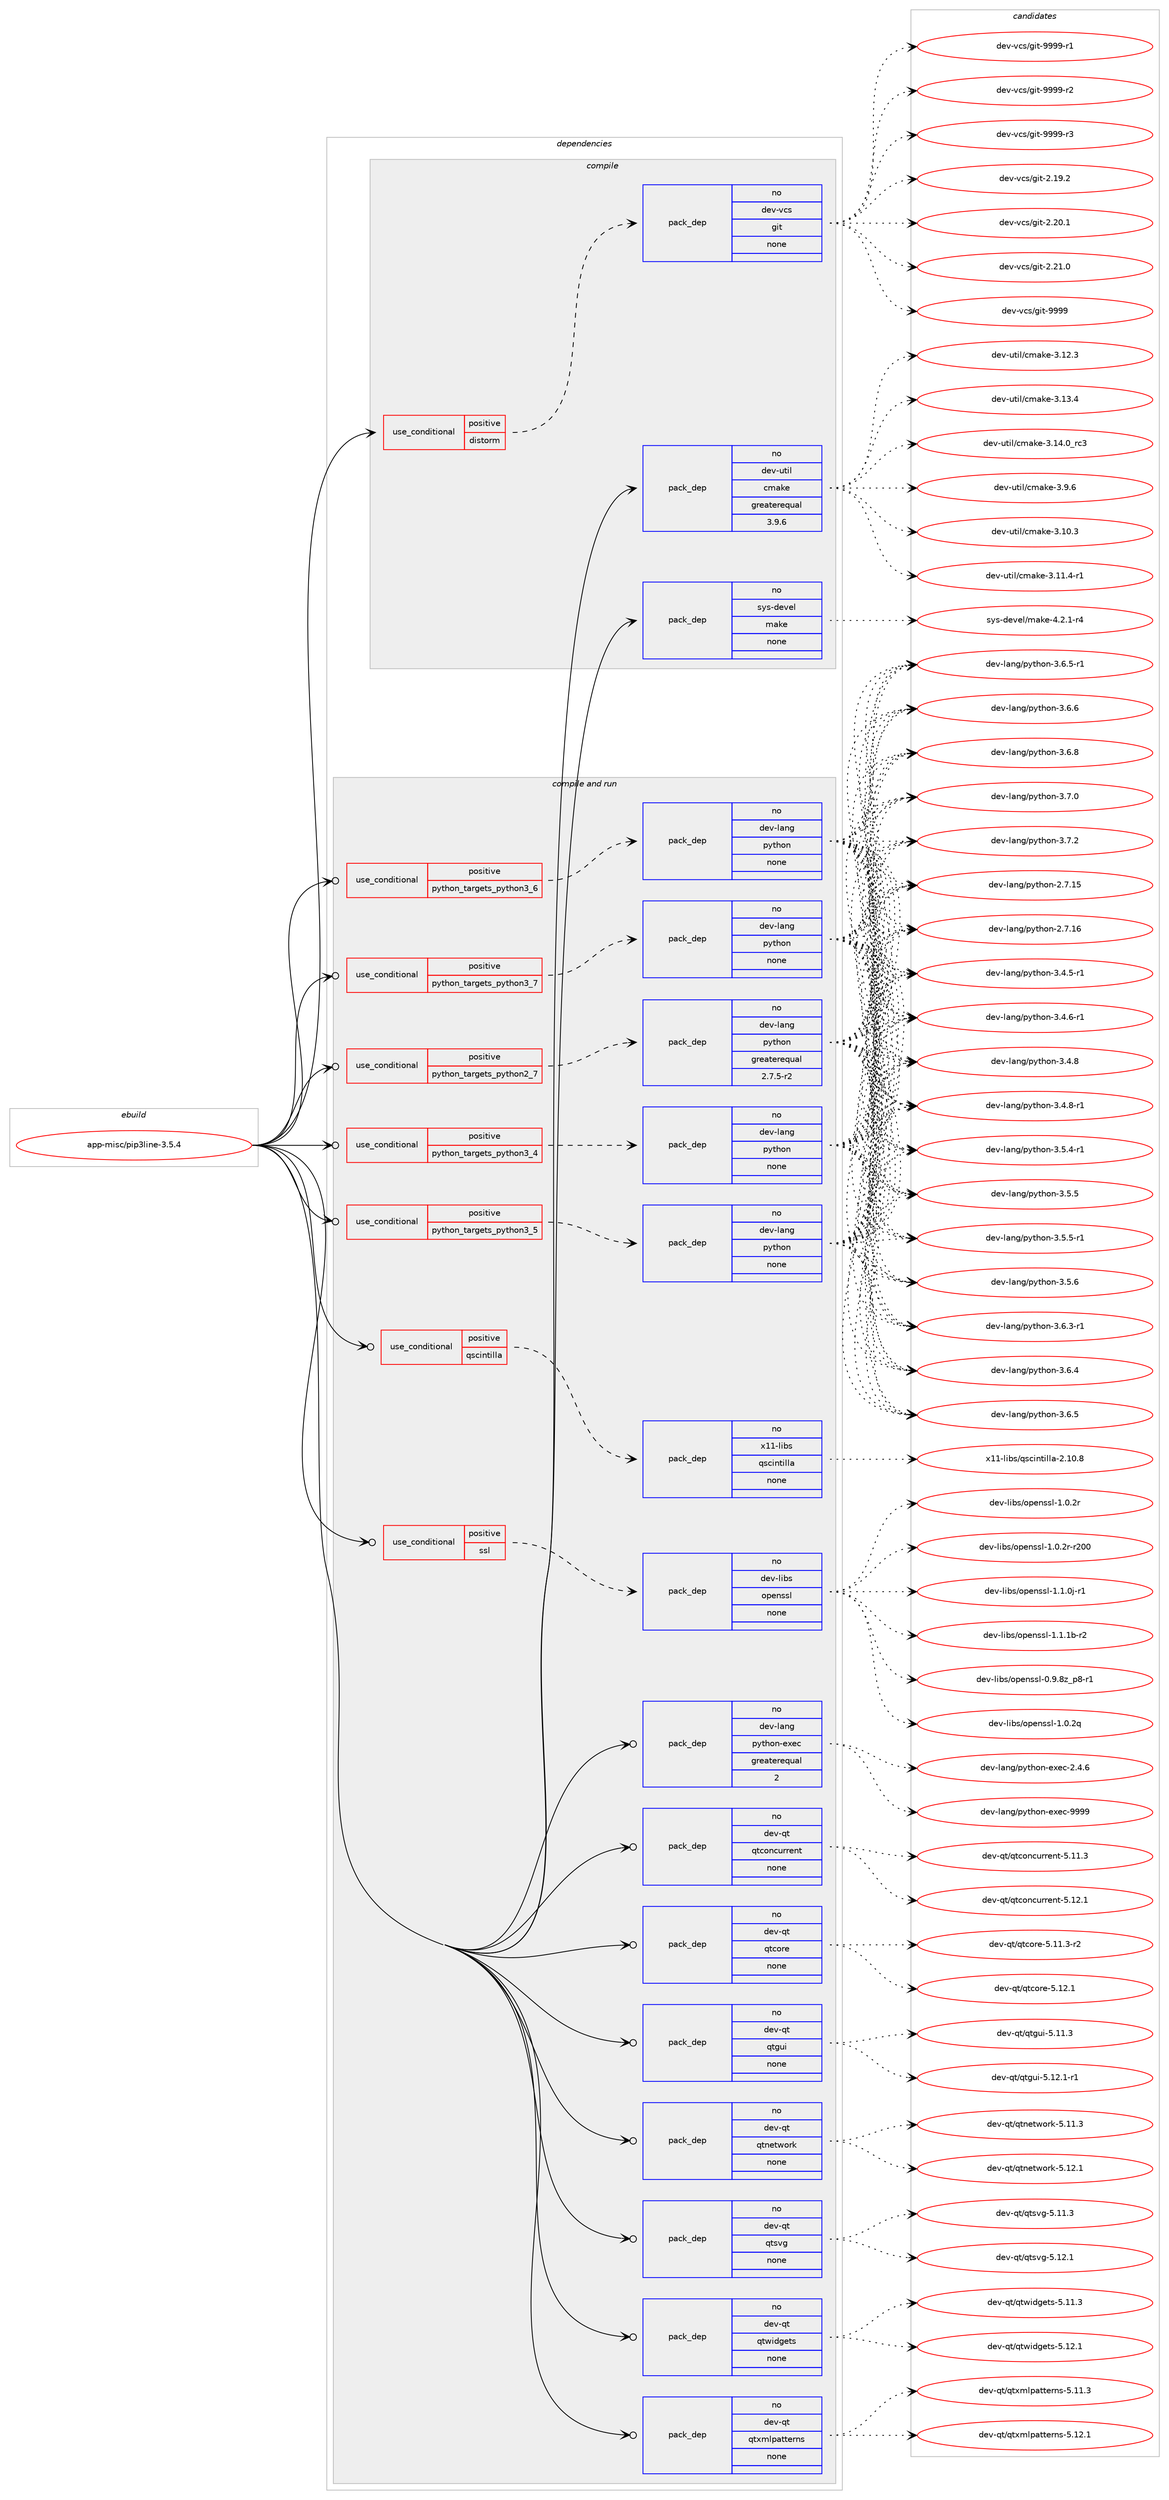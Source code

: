 digraph prolog {

# *************
# Graph options
# *************

newrank=true;
concentrate=true;
compound=true;
graph [rankdir=LR,fontname=Helvetica,fontsize=10,ranksep=1.5];#, ranksep=2.5, nodesep=0.2];
edge  [arrowhead=vee];
node  [fontname=Helvetica,fontsize=10];

# **********
# The ebuild
# **********

subgraph cluster_leftcol {
color=gray;
rank=same;
label=<<i>ebuild</i>>;
id [label="app-misc/pip3line-3.5.4", color=red, width=4, href="../app-misc/pip3line-3.5.4.svg"];
}

# ****************
# The dependencies
# ****************

subgraph cluster_midcol {
color=gray;
label=<<i>dependencies</i>>;
subgraph cluster_compile {
fillcolor="#eeeeee";
style=filled;
label=<<i>compile</i>>;
subgraph cond353728 {
dependency1300488 [label=<<TABLE BORDER="0" CELLBORDER="1" CELLSPACING="0" CELLPADDING="4"><TR><TD ROWSPAN="3" CELLPADDING="10">use_conditional</TD></TR><TR><TD>positive</TD></TR><TR><TD>distorm</TD></TR></TABLE>>, shape=none, color=red];
subgraph pack926521 {
dependency1300489 [label=<<TABLE BORDER="0" CELLBORDER="1" CELLSPACING="0" CELLPADDING="4" WIDTH="220"><TR><TD ROWSPAN="6" CELLPADDING="30">pack_dep</TD></TR><TR><TD WIDTH="110">no</TD></TR><TR><TD>dev-vcs</TD></TR><TR><TD>git</TD></TR><TR><TD>none</TD></TR><TR><TD></TD></TR></TABLE>>, shape=none, color=blue];
}
dependency1300488:e -> dependency1300489:w [weight=20,style="dashed",arrowhead="vee"];
}
id:e -> dependency1300488:w [weight=20,style="solid",arrowhead="vee"];
subgraph pack926522 {
dependency1300490 [label=<<TABLE BORDER="0" CELLBORDER="1" CELLSPACING="0" CELLPADDING="4" WIDTH="220"><TR><TD ROWSPAN="6" CELLPADDING="30">pack_dep</TD></TR><TR><TD WIDTH="110">no</TD></TR><TR><TD>dev-util</TD></TR><TR><TD>cmake</TD></TR><TR><TD>greaterequal</TD></TR><TR><TD>3.9.6</TD></TR></TABLE>>, shape=none, color=blue];
}
id:e -> dependency1300490:w [weight=20,style="solid",arrowhead="vee"];
subgraph pack926523 {
dependency1300491 [label=<<TABLE BORDER="0" CELLBORDER="1" CELLSPACING="0" CELLPADDING="4" WIDTH="220"><TR><TD ROWSPAN="6" CELLPADDING="30">pack_dep</TD></TR><TR><TD WIDTH="110">no</TD></TR><TR><TD>sys-devel</TD></TR><TR><TD>make</TD></TR><TR><TD>none</TD></TR><TR><TD></TD></TR></TABLE>>, shape=none, color=blue];
}
id:e -> dependency1300491:w [weight=20,style="solid",arrowhead="vee"];
}
subgraph cluster_compileandrun {
fillcolor="#eeeeee";
style=filled;
label=<<i>compile and run</i>>;
subgraph cond353729 {
dependency1300492 [label=<<TABLE BORDER="0" CELLBORDER="1" CELLSPACING="0" CELLPADDING="4"><TR><TD ROWSPAN="3" CELLPADDING="10">use_conditional</TD></TR><TR><TD>positive</TD></TR><TR><TD>python_targets_python2_7</TD></TR></TABLE>>, shape=none, color=red];
subgraph pack926524 {
dependency1300493 [label=<<TABLE BORDER="0" CELLBORDER="1" CELLSPACING="0" CELLPADDING="4" WIDTH="220"><TR><TD ROWSPAN="6" CELLPADDING="30">pack_dep</TD></TR><TR><TD WIDTH="110">no</TD></TR><TR><TD>dev-lang</TD></TR><TR><TD>python</TD></TR><TR><TD>greaterequal</TD></TR><TR><TD>2.7.5-r2</TD></TR></TABLE>>, shape=none, color=blue];
}
dependency1300492:e -> dependency1300493:w [weight=20,style="dashed",arrowhead="vee"];
}
id:e -> dependency1300492:w [weight=20,style="solid",arrowhead="odotvee"];
subgraph cond353730 {
dependency1300494 [label=<<TABLE BORDER="0" CELLBORDER="1" CELLSPACING="0" CELLPADDING="4"><TR><TD ROWSPAN="3" CELLPADDING="10">use_conditional</TD></TR><TR><TD>positive</TD></TR><TR><TD>python_targets_python3_4</TD></TR></TABLE>>, shape=none, color=red];
subgraph pack926525 {
dependency1300495 [label=<<TABLE BORDER="0" CELLBORDER="1" CELLSPACING="0" CELLPADDING="4" WIDTH="220"><TR><TD ROWSPAN="6" CELLPADDING="30">pack_dep</TD></TR><TR><TD WIDTH="110">no</TD></TR><TR><TD>dev-lang</TD></TR><TR><TD>python</TD></TR><TR><TD>none</TD></TR><TR><TD></TD></TR></TABLE>>, shape=none, color=blue];
}
dependency1300494:e -> dependency1300495:w [weight=20,style="dashed",arrowhead="vee"];
}
id:e -> dependency1300494:w [weight=20,style="solid",arrowhead="odotvee"];
subgraph cond353731 {
dependency1300496 [label=<<TABLE BORDER="0" CELLBORDER="1" CELLSPACING="0" CELLPADDING="4"><TR><TD ROWSPAN="3" CELLPADDING="10">use_conditional</TD></TR><TR><TD>positive</TD></TR><TR><TD>python_targets_python3_5</TD></TR></TABLE>>, shape=none, color=red];
subgraph pack926526 {
dependency1300497 [label=<<TABLE BORDER="0" CELLBORDER="1" CELLSPACING="0" CELLPADDING="4" WIDTH="220"><TR><TD ROWSPAN="6" CELLPADDING="30">pack_dep</TD></TR><TR><TD WIDTH="110">no</TD></TR><TR><TD>dev-lang</TD></TR><TR><TD>python</TD></TR><TR><TD>none</TD></TR><TR><TD></TD></TR></TABLE>>, shape=none, color=blue];
}
dependency1300496:e -> dependency1300497:w [weight=20,style="dashed",arrowhead="vee"];
}
id:e -> dependency1300496:w [weight=20,style="solid",arrowhead="odotvee"];
subgraph cond353732 {
dependency1300498 [label=<<TABLE BORDER="0" CELLBORDER="1" CELLSPACING="0" CELLPADDING="4"><TR><TD ROWSPAN="3" CELLPADDING="10">use_conditional</TD></TR><TR><TD>positive</TD></TR><TR><TD>python_targets_python3_6</TD></TR></TABLE>>, shape=none, color=red];
subgraph pack926527 {
dependency1300499 [label=<<TABLE BORDER="0" CELLBORDER="1" CELLSPACING="0" CELLPADDING="4" WIDTH="220"><TR><TD ROWSPAN="6" CELLPADDING="30">pack_dep</TD></TR><TR><TD WIDTH="110">no</TD></TR><TR><TD>dev-lang</TD></TR><TR><TD>python</TD></TR><TR><TD>none</TD></TR><TR><TD></TD></TR></TABLE>>, shape=none, color=blue];
}
dependency1300498:e -> dependency1300499:w [weight=20,style="dashed",arrowhead="vee"];
}
id:e -> dependency1300498:w [weight=20,style="solid",arrowhead="odotvee"];
subgraph cond353733 {
dependency1300500 [label=<<TABLE BORDER="0" CELLBORDER="1" CELLSPACING="0" CELLPADDING="4"><TR><TD ROWSPAN="3" CELLPADDING="10">use_conditional</TD></TR><TR><TD>positive</TD></TR><TR><TD>python_targets_python3_7</TD></TR></TABLE>>, shape=none, color=red];
subgraph pack926528 {
dependency1300501 [label=<<TABLE BORDER="0" CELLBORDER="1" CELLSPACING="0" CELLPADDING="4" WIDTH="220"><TR><TD ROWSPAN="6" CELLPADDING="30">pack_dep</TD></TR><TR><TD WIDTH="110">no</TD></TR><TR><TD>dev-lang</TD></TR><TR><TD>python</TD></TR><TR><TD>none</TD></TR><TR><TD></TD></TR></TABLE>>, shape=none, color=blue];
}
dependency1300500:e -> dependency1300501:w [weight=20,style="dashed",arrowhead="vee"];
}
id:e -> dependency1300500:w [weight=20,style="solid",arrowhead="odotvee"];
subgraph cond353734 {
dependency1300502 [label=<<TABLE BORDER="0" CELLBORDER="1" CELLSPACING="0" CELLPADDING="4"><TR><TD ROWSPAN="3" CELLPADDING="10">use_conditional</TD></TR><TR><TD>positive</TD></TR><TR><TD>qscintilla</TD></TR></TABLE>>, shape=none, color=red];
subgraph pack926529 {
dependency1300503 [label=<<TABLE BORDER="0" CELLBORDER="1" CELLSPACING="0" CELLPADDING="4" WIDTH="220"><TR><TD ROWSPAN="6" CELLPADDING="30">pack_dep</TD></TR><TR><TD WIDTH="110">no</TD></TR><TR><TD>x11-libs</TD></TR><TR><TD>qscintilla</TD></TR><TR><TD>none</TD></TR><TR><TD></TD></TR></TABLE>>, shape=none, color=blue];
}
dependency1300502:e -> dependency1300503:w [weight=20,style="dashed",arrowhead="vee"];
}
id:e -> dependency1300502:w [weight=20,style="solid",arrowhead="odotvee"];
subgraph cond353735 {
dependency1300504 [label=<<TABLE BORDER="0" CELLBORDER="1" CELLSPACING="0" CELLPADDING="4"><TR><TD ROWSPAN="3" CELLPADDING="10">use_conditional</TD></TR><TR><TD>positive</TD></TR><TR><TD>ssl</TD></TR></TABLE>>, shape=none, color=red];
subgraph pack926530 {
dependency1300505 [label=<<TABLE BORDER="0" CELLBORDER="1" CELLSPACING="0" CELLPADDING="4" WIDTH="220"><TR><TD ROWSPAN="6" CELLPADDING="30">pack_dep</TD></TR><TR><TD WIDTH="110">no</TD></TR><TR><TD>dev-libs</TD></TR><TR><TD>openssl</TD></TR><TR><TD>none</TD></TR><TR><TD></TD></TR></TABLE>>, shape=none, color=blue];
}
dependency1300504:e -> dependency1300505:w [weight=20,style="dashed",arrowhead="vee"];
}
id:e -> dependency1300504:w [weight=20,style="solid",arrowhead="odotvee"];
subgraph pack926531 {
dependency1300506 [label=<<TABLE BORDER="0" CELLBORDER="1" CELLSPACING="0" CELLPADDING="4" WIDTH="220"><TR><TD ROWSPAN="6" CELLPADDING="30">pack_dep</TD></TR><TR><TD WIDTH="110">no</TD></TR><TR><TD>dev-lang</TD></TR><TR><TD>python-exec</TD></TR><TR><TD>greaterequal</TD></TR><TR><TD>2</TD></TR></TABLE>>, shape=none, color=blue];
}
id:e -> dependency1300506:w [weight=20,style="solid",arrowhead="odotvee"];
subgraph pack926532 {
dependency1300507 [label=<<TABLE BORDER="0" CELLBORDER="1" CELLSPACING="0" CELLPADDING="4" WIDTH="220"><TR><TD ROWSPAN="6" CELLPADDING="30">pack_dep</TD></TR><TR><TD WIDTH="110">no</TD></TR><TR><TD>dev-qt</TD></TR><TR><TD>qtconcurrent</TD></TR><TR><TD>none</TD></TR><TR><TD></TD></TR></TABLE>>, shape=none, color=blue];
}
id:e -> dependency1300507:w [weight=20,style="solid",arrowhead="odotvee"];
subgraph pack926533 {
dependency1300508 [label=<<TABLE BORDER="0" CELLBORDER="1" CELLSPACING="0" CELLPADDING="4" WIDTH="220"><TR><TD ROWSPAN="6" CELLPADDING="30">pack_dep</TD></TR><TR><TD WIDTH="110">no</TD></TR><TR><TD>dev-qt</TD></TR><TR><TD>qtcore</TD></TR><TR><TD>none</TD></TR><TR><TD></TD></TR></TABLE>>, shape=none, color=blue];
}
id:e -> dependency1300508:w [weight=20,style="solid",arrowhead="odotvee"];
subgraph pack926534 {
dependency1300509 [label=<<TABLE BORDER="0" CELLBORDER="1" CELLSPACING="0" CELLPADDING="4" WIDTH="220"><TR><TD ROWSPAN="6" CELLPADDING="30">pack_dep</TD></TR><TR><TD WIDTH="110">no</TD></TR><TR><TD>dev-qt</TD></TR><TR><TD>qtgui</TD></TR><TR><TD>none</TD></TR><TR><TD></TD></TR></TABLE>>, shape=none, color=blue];
}
id:e -> dependency1300509:w [weight=20,style="solid",arrowhead="odotvee"];
subgraph pack926535 {
dependency1300510 [label=<<TABLE BORDER="0" CELLBORDER="1" CELLSPACING="0" CELLPADDING="4" WIDTH="220"><TR><TD ROWSPAN="6" CELLPADDING="30">pack_dep</TD></TR><TR><TD WIDTH="110">no</TD></TR><TR><TD>dev-qt</TD></TR><TR><TD>qtnetwork</TD></TR><TR><TD>none</TD></TR><TR><TD></TD></TR></TABLE>>, shape=none, color=blue];
}
id:e -> dependency1300510:w [weight=20,style="solid",arrowhead="odotvee"];
subgraph pack926536 {
dependency1300511 [label=<<TABLE BORDER="0" CELLBORDER="1" CELLSPACING="0" CELLPADDING="4" WIDTH="220"><TR><TD ROWSPAN="6" CELLPADDING="30">pack_dep</TD></TR><TR><TD WIDTH="110">no</TD></TR><TR><TD>dev-qt</TD></TR><TR><TD>qtsvg</TD></TR><TR><TD>none</TD></TR><TR><TD></TD></TR></TABLE>>, shape=none, color=blue];
}
id:e -> dependency1300511:w [weight=20,style="solid",arrowhead="odotvee"];
subgraph pack926537 {
dependency1300512 [label=<<TABLE BORDER="0" CELLBORDER="1" CELLSPACING="0" CELLPADDING="4" WIDTH="220"><TR><TD ROWSPAN="6" CELLPADDING="30">pack_dep</TD></TR><TR><TD WIDTH="110">no</TD></TR><TR><TD>dev-qt</TD></TR><TR><TD>qtwidgets</TD></TR><TR><TD>none</TD></TR><TR><TD></TD></TR></TABLE>>, shape=none, color=blue];
}
id:e -> dependency1300512:w [weight=20,style="solid",arrowhead="odotvee"];
subgraph pack926538 {
dependency1300513 [label=<<TABLE BORDER="0" CELLBORDER="1" CELLSPACING="0" CELLPADDING="4" WIDTH="220"><TR><TD ROWSPAN="6" CELLPADDING="30">pack_dep</TD></TR><TR><TD WIDTH="110">no</TD></TR><TR><TD>dev-qt</TD></TR><TR><TD>qtxmlpatterns</TD></TR><TR><TD>none</TD></TR><TR><TD></TD></TR></TABLE>>, shape=none, color=blue];
}
id:e -> dependency1300513:w [weight=20,style="solid",arrowhead="odotvee"];
}
subgraph cluster_run {
fillcolor="#eeeeee";
style=filled;
label=<<i>run</i>>;
}
}

# **************
# The candidates
# **************

subgraph cluster_choices {
rank=same;
color=gray;
label=<<i>candidates</i>>;

subgraph choice926521 {
color=black;
nodesep=1;
choice10010111845118991154710310511645504649574650 [label="dev-vcs/git-2.19.2", color=red, width=4,href="../dev-vcs/git-2.19.2.svg"];
choice10010111845118991154710310511645504650484649 [label="dev-vcs/git-2.20.1", color=red, width=4,href="../dev-vcs/git-2.20.1.svg"];
choice10010111845118991154710310511645504650494648 [label="dev-vcs/git-2.21.0", color=red, width=4,href="../dev-vcs/git-2.21.0.svg"];
choice1001011184511899115471031051164557575757 [label="dev-vcs/git-9999", color=red, width=4,href="../dev-vcs/git-9999.svg"];
choice10010111845118991154710310511645575757574511449 [label="dev-vcs/git-9999-r1", color=red, width=4,href="../dev-vcs/git-9999-r1.svg"];
choice10010111845118991154710310511645575757574511450 [label="dev-vcs/git-9999-r2", color=red, width=4,href="../dev-vcs/git-9999-r2.svg"];
choice10010111845118991154710310511645575757574511451 [label="dev-vcs/git-9999-r3", color=red, width=4,href="../dev-vcs/git-9999-r3.svg"];
dependency1300489:e -> choice10010111845118991154710310511645504649574650:w [style=dotted,weight="100"];
dependency1300489:e -> choice10010111845118991154710310511645504650484649:w [style=dotted,weight="100"];
dependency1300489:e -> choice10010111845118991154710310511645504650494648:w [style=dotted,weight="100"];
dependency1300489:e -> choice1001011184511899115471031051164557575757:w [style=dotted,weight="100"];
dependency1300489:e -> choice10010111845118991154710310511645575757574511449:w [style=dotted,weight="100"];
dependency1300489:e -> choice10010111845118991154710310511645575757574511450:w [style=dotted,weight="100"];
dependency1300489:e -> choice10010111845118991154710310511645575757574511451:w [style=dotted,weight="100"];
}
subgraph choice926522 {
color=black;
nodesep=1;
choice1001011184511711610510847991099710710145514649484651 [label="dev-util/cmake-3.10.3", color=red, width=4,href="../dev-util/cmake-3.10.3.svg"];
choice10010111845117116105108479910997107101455146494946524511449 [label="dev-util/cmake-3.11.4-r1", color=red, width=4,href="../dev-util/cmake-3.11.4-r1.svg"];
choice1001011184511711610510847991099710710145514649504651 [label="dev-util/cmake-3.12.3", color=red, width=4,href="../dev-util/cmake-3.12.3.svg"];
choice1001011184511711610510847991099710710145514649514652 [label="dev-util/cmake-3.13.4", color=red, width=4,href="../dev-util/cmake-3.13.4.svg"];
choice1001011184511711610510847991099710710145514649524648951149951 [label="dev-util/cmake-3.14.0_rc3", color=red, width=4,href="../dev-util/cmake-3.14.0_rc3.svg"];
choice10010111845117116105108479910997107101455146574654 [label="dev-util/cmake-3.9.6", color=red, width=4,href="../dev-util/cmake-3.9.6.svg"];
dependency1300490:e -> choice1001011184511711610510847991099710710145514649484651:w [style=dotted,weight="100"];
dependency1300490:e -> choice10010111845117116105108479910997107101455146494946524511449:w [style=dotted,weight="100"];
dependency1300490:e -> choice1001011184511711610510847991099710710145514649504651:w [style=dotted,weight="100"];
dependency1300490:e -> choice1001011184511711610510847991099710710145514649514652:w [style=dotted,weight="100"];
dependency1300490:e -> choice1001011184511711610510847991099710710145514649524648951149951:w [style=dotted,weight="100"];
dependency1300490:e -> choice10010111845117116105108479910997107101455146574654:w [style=dotted,weight="100"];
}
subgraph choice926523 {
color=black;
nodesep=1;
choice1151211154510010111810110847109971071014552465046494511452 [label="sys-devel/make-4.2.1-r4", color=red, width=4,href="../sys-devel/make-4.2.1-r4.svg"];
dependency1300491:e -> choice1151211154510010111810110847109971071014552465046494511452:w [style=dotted,weight="100"];
}
subgraph choice926524 {
color=black;
nodesep=1;
choice10010111845108971101034711212111610411111045504655464953 [label="dev-lang/python-2.7.15", color=red, width=4,href="../dev-lang/python-2.7.15.svg"];
choice10010111845108971101034711212111610411111045504655464954 [label="dev-lang/python-2.7.16", color=red, width=4,href="../dev-lang/python-2.7.16.svg"];
choice1001011184510897110103471121211161041111104551465246534511449 [label="dev-lang/python-3.4.5-r1", color=red, width=4,href="../dev-lang/python-3.4.5-r1.svg"];
choice1001011184510897110103471121211161041111104551465246544511449 [label="dev-lang/python-3.4.6-r1", color=red, width=4,href="../dev-lang/python-3.4.6-r1.svg"];
choice100101118451089711010347112121116104111110455146524656 [label="dev-lang/python-3.4.8", color=red, width=4,href="../dev-lang/python-3.4.8.svg"];
choice1001011184510897110103471121211161041111104551465246564511449 [label="dev-lang/python-3.4.8-r1", color=red, width=4,href="../dev-lang/python-3.4.8-r1.svg"];
choice1001011184510897110103471121211161041111104551465346524511449 [label="dev-lang/python-3.5.4-r1", color=red, width=4,href="../dev-lang/python-3.5.4-r1.svg"];
choice100101118451089711010347112121116104111110455146534653 [label="dev-lang/python-3.5.5", color=red, width=4,href="../dev-lang/python-3.5.5.svg"];
choice1001011184510897110103471121211161041111104551465346534511449 [label="dev-lang/python-3.5.5-r1", color=red, width=4,href="../dev-lang/python-3.5.5-r1.svg"];
choice100101118451089711010347112121116104111110455146534654 [label="dev-lang/python-3.5.6", color=red, width=4,href="../dev-lang/python-3.5.6.svg"];
choice1001011184510897110103471121211161041111104551465446514511449 [label="dev-lang/python-3.6.3-r1", color=red, width=4,href="../dev-lang/python-3.6.3-r1.svg"];
choice100101118451089711010347112121116104111110455146544652 [label="dev-lang/python-3.6.4", color=red, width=4,href="../dev-lang/python-3.6.4.svg"];
choice100101118451089711010347112121116104111110455146544653 [label="dev-lang/python-3.6.5", color=red, width=4,href="../dev-lang/python-3.6.5.svg"];
choice1001011184510897110103471121211161041111104551465446534511449 [label="dev-lang/python-3.6.5-r1", color=red, width=4,href="../dev-lang/python-3.6.5-r1.svg"];
choice100101118451089711010347112121116104111110455146544654 [label="dev-lang/python-3.6.6", color=red, width=4,href="../dev-lang/python-3.6.6.svg"];
choice100101118451089711010347112121116104111110455146544656 [label="dev-lang/python-3.6.8", color=red, width=4,href="../dev-lang/python-3.6.8.svg"];
choice100101118451089711010347112121116104111110455146554648 [label="dev-lang/python-3.7.0", color=red, width=4,href="../dev-lang/python-3.7.0.svg"];
choice100101118451089711010347112121116104111110455146554650 [label="dev-lang/python-3.7.2", color=red, width=4,href="../dev-lang/python-3.7.2.svg"];
dependency1300493:e -> choice10010111845108971101034711212111610411111045504655464953:w [style=dotted,weight="100"];
dependency1300493:e -> choice10010111845108971101034711212111610411111045504655464954:w [style=dotted,weight="100"];
dependency1300493:e -> choice1001011184510897110103471121211161041111104551465246534511449:w [style=dotted,weight="100"];
dependency1300493:e -> choice1001011184510897110103471121211161041111104551465246544511449:w [style=dotted,weight="100"];
dependency1300493:e -> choice100101118451089711010347112121116104111110455146524656:w [style=dotted,weight="100"];
dependency1300493:e -> choice1001011184510897110103471121211161041111104551465246564511449:w [style=dotted,weight="100"];
dependency1300493:e -> choice1001011184510897110103471121211161041111104551465346524511449:w [style=dotted,weight="100"];
dependency1300493:e -> choice100101118451089711010347112121116104111110455146534653:w [style=dotted,weight="100"];
dependency1300493:e -> choice1001011184510897110103471121211161041111104551465346534511449:w [style=dotted,weight="100"];
dependency1300493:e -> choice100101118451089711010347112121116104111110455146534654:w [style=dotted,weight="100"];
dependency1300493:e -> choice1001011184510897110103471121211161041111104551465446514511449:w [style=dotted,weight="100"];
dependency1300493:e -> choice100101118451089711010347112121116104111110455146544652:w [style=dotted,weight="100"];
dependency1300493:e -> choice100101118451089711010347112121116104111110455146544653:w [style=dotted,weight="100"];
dependency1300493:e -> choice1001011184510897110103471121211161041111104551465446534511449:w [style=dotted,weight="100"];
dependency1300493:e -> choice100101118451089711010347112121116104111110455146544654:w [style=dotted,weight="100"];
dependency1300493:e -> choice100101118451089711010347112121116104111110455146544656:w [style=dotted,weight="100"];
dependency1300493:e -> choice100101118451089711010347112121116104111110455146554648:w [style=dotted,weight="100"];
dependency1300493:e -> choice100101118451089711010347112121116104111110455146554650:w [style=dotted,weight="100"];
}
subgraph choice926525 {
color=black;
nodesep=1;
choice10010111845108971101034711212111610411111045504655464953 [label="dev-lang/python-2.7.15", color=red, width=4,href="../dev-lang/python-2.7.15.svg"];
choice10010111845108971101034711212111610411111045504655464954 [label="dev-lang/python-2.7.16", color=red, width=4,href="../dev-lang/python-2.7.16.svg"];
choice1001011184510897110103471121211161041111104551465246534511449 [label="dev-lang/python-3.4.5-r1", color=red, width=4,href="../dev-lang/python-3.4.5-r1.svg"];
choice1001011184510897110103471121211161041111104551465246544511449 [label="dev-lang/python-3.4.6-r1", color=red, width=4,href="../dev-lang/python-3.4.6-r1.svg"];
choice100101118451089711010347112121116104111110455146524656 [label="dev-lang/python-3.4.8", color=red, width=4,href="../dev-lang/python-3.4.8.svg"];
choice1001011184510897110103471121211161041111104551465246564511449 [label="dev-lang/python-3.4.8-r1", color=red, width=4,href="../dev-lang/python-3.4.8-r1.svg"];
choice1001011184510897110103471121211161041111104551465346524511449 [label="dev-lang/python-3.5.4-r1", color=red, width=4,href="../dev-lang/python-3.5.4-r1.svg"];
choice100101118451089711010347112121116104111110455146534653 [label="dev-lang/python-3.5.5", color=red, width=4,href="../dev-lang/python-3.5.5.svg"];
choice1001011184510897110103471121211161041111104551465346534511449 [label="dev-lang/python-3.5.5-r1", color=red, width=4,href="../dev-lang/python-3.5.5-r1.svg"];
choice100101118451089711010347112121116104111110455146534654 [label="dev-lang/python-3.5.6", color=red, width=4,href="../dev-lang/python-3.5.6.svg"];
choice1001011184510897110103471121211161041111104551465446514511449 [label="dev-lang/python-3.6.3-r1", color=red, width=4,href="../dev-lang/python-3.6.3-r1.svg"];
choice100101118451089711010347112121116104111110455146544652 [label="dev-lang/python-3.6.4", color=red, width=4,href="../dev-lang/python-3.6.4.svg"];
choice100101118451089711010347112121116104111110455146544653 [label="dev-lang/python-3.6.5", color=red, width=4,href="../dev-lang/python-3.6.5.svg"];
choice1001011184510897110103471121211161041111104551465446534511449 [label="dev-lang/python-3.6.5-r1", color=red, width=4,href="../dev-lang/python-3.6.5-r1.svg"];
choice100101118451089711010347112121116104111110455146544654 [label="dev-lang/python-3.6.6", color=red, width=4,href="../dev-lang/python-3.6.6.svg"];
choice100101118451089711010347112121116104111110455146544656 [label="dev-lang/python-3.6.8", color=red, width=4,href="../dev-lang/python-3.6.8.svg"];
choice100101118451089711010347112121116104111110455146554648 [label="dev-lang/python-3.7.0", color=red, width=4,href="../dev-lang/python-3.7.0.svg"];
choice100101118451089711010347112121116104111110455146554650 [label="dev-lang/python-3.7.2", color=red, width=4,href="../dev-lang/python-3.7.2.svg"];
dependency1300495:e -> choice10010111845108971101034711212111610411111045504655464953:w [style=dotted,weight="100"];
dependency1300495:e -> choice10010111845108971101034711212111610411111045504655464954:w [style=dotted,weight="100"];
dependency1300495:e -> choice1001011184510897110103471121211161041111104551465246534511449:w [style=dotted,weight="100"];
dependency1300495:e -> choice1001011184510897110103471121211161041111104551465246544511449:w [style=dotted,weight="100"];
dependency1300495:e -> choice100101118451089711010347112121116104111110455146524656:w [style=dotted,weight="100"];
dependency1300495:e -> choice1001011184510897110103471121211161041111104551465246564511449:w [style=dotted,weight="100"];
dependency1300495:e -> choice1001011184510897110103471121211161041111104551465346524511449:w [style=dotted,weight="100"];
dependency1300495:e -> choice100101118451089711010347112121116104111110455146534653:w [style=dotted,weight="100"];
dependency1300495:e -> choice1001011184510897110103471121211161041111104551465346534511449:w [style=dotted,weight="100"];
dependency1300495:e -> choice100101118451089711010347112121116104111110455146534654:w [style=dotted,weight="100"];
dependency1300495:e -> choice1001011184510897110103471121211161041111104551465446514511449:w [style=dotted,weight="100"];
dependency1300495:e -> choice100101118451089711010347112121116104111110455146544652:w [style=dotted,weight="100"];
dependency1300495:e -> choice100101118451089711010347112121116104111110455146544653:w [style=dotted,weight="100"];
dependency1300495:e -> choice1001011184510897110103471121211161041111104551465446534511449:w [style=dotted,weight="100"];
dependency1300495:e -> choice100101118451089711010347112121116104111110455146544654:w [style=dotted,weight="100"];
dependency1300495:e -> choice100101118451089711010347112121116104111110455146544656:w [style=dotted,weight="100"];
dependency1300495:e -> choice100101118451089711010347112121116104111110455146554648:w [style=dotted,weight="100"];
dependency1300495:e -> choice100101118451089711010347112121116104111110455146554650:w [style=dotted,weight="100"];
}
subgraph choice926526 {
color=black;
nodesep=1;
choice10010111845108971101034711212111610411111045504655464953 [label="dev-lang/python-2.7.15", color=red, width=4,href="../dev-lang/python-2.7.15.svg"];
choice10010111845108971101034711212111610411111045504655464954 [label="dev-lang/python-2.7.16", color=red, width=4,href="../dev-lang/python-2.7.16.svg"];
choice1001011184510897110103471121211161041111104551465246534511449 [label="dev-lang/python-3.4.5-r1", color=red, width=4,href="../dev-lang/python-3.4.5-r1.svg"];
choice1001011184510897110103471121211161041111104551465246544511449 [label="dev-lang/python-3.4.6-r1", color=red, width=4,href="../dev-lang/python-3.4.6-r1.svg"];
choice100101118451089711010347112121116104111110455146524656 [label="dev-lang/python-3.4.8", color=red, width=4,href="../dev-lang/python-3.4.8.svg"];
choice1001011184510897110103471121211161041111104551465246564511449 [label="dev-lang/python-3.4.8-r1", color=red, width=4,href="../dev-lang/python-3.4.8-r1.svg"];
choice1001011184510897110103471121211161041111104551465346524511449 [label="dev-lang/python-3.5.4-r1", color=red, width=4,href="../dev-lang/python-3.5.4-r1.svg"];
choice100101118451089711010347112121116104111110455146534653 [label="dev-lang/python-3.5.5", color=red, width=4,href="../dev-lang/python-3.5.5.svg"];
choice1001011184510897110103471121211161041111104551465346534511449 [label="dev-lang/python-3.5.5-r1", color=red, width=4,href="../dev-lang/python-3.5.5-r1.svg"];
choice100101118451089711010347112121116104111110455146534654 [label="dev-lang/python-3.5.6", color=red, width=4,href="../dev-lang/python-3.5.6.svg"];
choice1001011184510897110103471121211161041111104551465446514511449 [label="dev-lang/python-3.6.3-r1", color=red, width=4,href="../dev-lang/python-3.6.3-r1.svg"];
choice100101118451089711010347112121116104111110455146544652 [label="dev-lang/python-3.6.4", color=red, width=4,href="../dev-lang/python-3.6.4.svg"];
choice100101118451089711010347112121116104111110455146544653 [label="dev-lang/python-3.6.5", color=red, width=4,href="../dev-lang/python-3.6.5.svg"];
choice1001011184510897110103471121211161041111104551465446534511449 [label="dev-lang/python-3.6.5-r1", color=red, width=4,href="../dev-lang/python-3.6.5-r1.svg"];
choice100101118451089711010347112121116104111110455146544654 [label="dev-lang/python-3.6.6", color=red, width=4,href="../dev-lang/python-3.6.6.svg"];
choice100101118451089711010347112121116104111110455146544656 [label="dev-lang/python-3.6.8", color=red, width=4,href="../dev-lang/python-3.6.8.svg"];
choice100101118451089711010347112121116104111110455146554648 [label="dev-lang/python-3.7.0", color=red, width=4,href="../dev-lang/python-3.7.0.svg"];
choice100101118451089711010347112121116104111110455146554650 [label="dev-lang/python-3.7.2", color=red, width=4,href="../dev-lang/python-3.7.2.svg"];
dependency1300497:e -> choice10010111845108971101034711212111610411111045504655464953:w [style=dotted,weight="100"];
dependency1300497:e -> choice10010111845108971101034711212111610411111045504655464954:w [style=dotted,weight="100"];
dependency1300497:e -> choice1001011184510897110103471121211161041111104551465246534511449:w [style=dotted,weight="100"];
dependency1300497:e -> choice1001011184510897110103471121211161041111104551465246544511449:w [style=dotted,weight="100"];
dependency1300497:e -> choice100101118451089711010347112121116104111110455146524656:w [style=dotted,weight="100"];
dependency1300497:e -> choice1001011184510897110103471121211161041111104551465246564511449:w [style=dotted,weight="100"];
dependency1300497:e -> choice1001011184510897110103471121211161041111104551465346524511449:w [style=dotted,weight="100"];
dependency1300497:e -> choice100101118451089711010347112121116104111110455146534653:w [style=dotted,weight="100"];
dependency1300497:e -> choice1001011184510897110103471121211161041111104551465346534511449:w [style=dotted,weight="100"];
dependency1300497:e -> choice100101118451089711010347112121116104111110455146534654:w [style=dotted,weight="100"];
dependency1300497:e -> choice1001011184510897110103471121211161041111104551465446514511449:w [style=dotted,weight="100"];
dependency1300497:e -> choice100101118451089711010347112121116104111110455146544652:w [style=dotted,weight="100"];
dependency1300497:e -> choice100101118451089711010347112121116104111110455146544653:w [style=dotted,weight="100"];
dependency1300497:e -> choice1001011184510897110103471121211161041111104551465446534511449:w [style=dotted,weight="100"];
dependency1300497:e -> choice100101118451089711010347112121116104111110455146544654:w [style=dotted,weight="100"];
dependency1300497:e -> choice100101118451089711010347112121116104111110455146544656:w [style=dotted,weight="100"];
dependency1300497:e -> choice100101118451089711010347112121116104111110455146554648:w [style=dotted,weight="100"];
dependency1300497:e -> choice100101118451089711010347112121116104111110455146554650:w [style=dotted,weight="100"];
}
subgraph choice926527 {
color=black;
nodesep=1;
choice10010111845108971101034711212111610411111045504655464953 [label="dev-lang/python-2.7.15", color=red, width=4,href="../dev-lang/python-2.7.15.svg"];
choice10010111845108971101034711212111610411111045504655464954 [label="dev-lang/python-2.7.16", color=red, width=4,href="../dev-lang/python-2.7.16.svg"];
choice1001011184510897110103471121211161041111104551465246534511449 [label="dev-lang/python-3.4.5-r1", color=red, width=4,href="../dev-lang/python-3.4.5-r1.svg"];
choice1001011184510897110103471121211161041111104551465246544511449 [label="dev-lang/python-3.4.6-r1", color=red, width=4,href="../dev-lang/python-3.4.6-r1.svg"];
choice100101118451089711010347112121116104111110455146524656 [label="dev-lang/python-3.4.8", color=red, width=4,href="../dev-lang/python-3.4.8.svg"];
choice1001011184510897110103471121211161041111104551465246564511449 [label="dev-lang/python-3.4.8-r1", color=red, width=4,href="../dev-lang/python-3.4.8-r1.svg"];
choice1001011184510897110103471121211161041111104551465346524511449 [label="dev-lang/python-3.5.4-r1", color=red, width=4,href="../dev-lang/python-3.5.4-r1.svg"];
choice100101118451089711010347112121116104111110455146534653 [label="dev-lang/python-3.5.5", color=red, width=4,href="../dev-lang/python-3.5.5.svg"];
choice1001011184510897110103471121211161041111104551465346534511449 [label="dev-lang/python-3.5.5-r1", color=red, width=4,href="../dev-lang/python-3.5.5-r1.svg"];
choice100101118451089711010347112121116104111110455146534654 [label="dev-lang/python-3.5.6", color=red, width=4,href="../dev-lang/python-3.5.6.svg"];
choice1001011184510897110103471121211161041111104551465446514511449 [label="dev-lang/python-3.6.3-r1", color=red, width=4,href="../dev-lang/python-3.6.3-r1.svg"];
choice100101118451089711010347112121116104111110455146544652 [label="dev-lang/python-3.6.4", color=red, width=4,href="../dev-lang/python-3.6.4.svg"];
choice100101118451089711010347112121116104111110455146544653 [label="dev-lang/python-3.6.5", color=red, width=4,href="../dev-lang/python-3.6.5.svg"];
choice1001011184510897110103471121211161041111104551465446534511449 [label="dev-lang/python-3.6.5-r1", color=red, width=4,href="../dev-lang/python-3.6.5-r1.svg"];
choice100101118451089711010347112121116104111110455146544654 [label="dev-lang/python-3.6.6", color=red, width=4,href="../dev-lang/python-3.6.6.svg"];
choice100101118451089711010347112121116104111110455146544656 [label="dev-lang/python-3.6.8", color=red, width=4,href="../dev-lang/python-3.6.8.svg"];
choice100101118451089711010347112121116104111110455146554648 [label="dev-lang/python-3.7.0", color=red, width=4,href="../dev-lang/python-3.7.0.svg"];
choice100101118451089711010347112121116104111110455146554650 [label="dev-lang/python-3.7.2", color=red, width=4,href="../dev-lang/python-3.7.2.svg"];
dependency1300499:e -> choice10010111845108971101034711212111610411111045504655464953:w [style=dotted,weight="100"];
dependency1300499:e -> choice10010111845108971101034711212111610411111045504655464954:w [style=dotted,weight="100"];
dependency1300499:e -> choice1001011184510897110103471121211161041111104551465246534511449:w [style=dotted,weight="100"];
dependency1300499:e -> choice1001011184510897110103471121211161041111104551465246544511449:w [style=dotted,weight="100"];
dependency1300499:e -> choice100101118451089711010347112121116104111110455146524656:w [style=dotted,weight="100"];
dependency1300499:e -> choice1001011184510897110103471121211161041111104551465246564511449:w [style=dotted,weight="100"];
dependency1300499:e -> choice1001011184510897110103471121211161041111104551465346524511449:w [style=dotted,weight="100"];
dependency1300499:e -> choice100101118451089711010347112121116104111110455146534653:w [style=dotted,weight="100"];
dependency1300499:e -> choice1001011184510897110103471121211161041111104551465346534511449:w [style=dotted,weight="100"];
dependency1300499:e -> choice100101118451089711010347112121116104111110455146534654:w [style=dotted,weight="100"];
dependency1300499:e -> choice1001011184510897110103471121211161041111104551465446514511449:w [style=dotted,weight="100"];
dependency1300499:e -> choice100101118451089711010347112121116104111110455146544652:w [style=dotted,weight="100"];
dependency1300499:e -> choice100101118451089711010347112121116104111110455146544653:w [style=dotted,weight="100"];
dependency1300499:e -> choice1001011184510897110103471121211161041111104551465446534511449:w [style=dotted,weight="100"];
dependency1300499:e -> choice100101118451089711010347112121116104111110455146544654:w [style=dotted,weight="100"];
dependency1300499:e -> choice100101118451089711010347112121116104111110455146544656:w [style=dotted,weight="100"];
dependency1300499:e -> choice100101118451089711010347112121116104111110455146554648:w [style=dotted,weight="100"];
dependency1300499:e -> choice100101118451089711010347112121116104111110455146554650:w [style=dotted,weight="100"];
}
subgraph choice926528 {
color=black;
nodesep=1;
choice10010111845108971101034711212111610411111045504655464953 [label="dev-lang/python-2.7.15", color=red, width=4,href="../dev-lang/python-2.7.15.svg"];
choice10010111845108971101034711212111610411111045504655464954 [label="dev-lang/python-2.7.16", color=red, width=4,href="../dev-lang/python-2.7.16.svg"];
choice1001011184510897110103471121211161041111104551465246534511449 [label="dev-lang/python-3.4.5-r1", color=red, width=4,href="../dev-lang/python-3.4.5-r1.svg"];
choice1001011184510897110103471121211161041111104551465246544511449 [label="dev-lang/python-3.4.6-r1", color=red, width=4,href="../dev-lang/python-3.4.6-r1.svg"];
choice100101118451089711010347112121116104111110455146524656 [label="dev-lang/python-3.4.8", color=red, width=4,href="../dev-lang/python-3.4.8.svg"];
choice1001011184510897110103471121211161041111104551465246564511449 [label="dev-lang/python-3.4.8-r1", color=red, width=4,href="../dev-lang/python-3.4.8-r1.svg"];
choice1001011184510897110103471121211161041111104551465346524511449 [label="dev-lang/python-3.5.4-r1", color=red, width=4,href="../dev-lang/python-3.5.4-r1.svg"];
choice100101118451089711010347112121116104111110455146534653 [label="dev-lang/python-3.5.5", color=red, width=4,href="../dev-lang/python-3.5.5.svg"];
choice1001011184510897110103471121211161041111104551465346534511449 [label="dev-lang/python-3.5.5-r1", color=red, width=4,href="../dev-lang/python-3.5.5-r1.svg"];
choice100101118451089711010347112121116104111110455146534654 [label="dev-lang/python-3.5.6", color=red, width=4,href="../dev-lang/python-3.5.6.svg"];
choice1001011184510897110103471121211161041111104551465446514511449 [label="dev-lang/python-3.6.3-r1", color=red, width=4,href="../dev-lang/python-3.6.3-r1.svg"];
choice100101118451089711010347112121116104111110455146544652 [label="dev-lang/python-3.6.4", color=red, width=4,href="../dev-lang/python-3.6.4.svg"];
choice100101118451089711010347112121116104111110455146544653 [label="dev-lang/python-3.6.5", color=red, width=4,href="../dev-lang/python-3.6.5.svg"];
choice1001011184510897110103471121211161041111104551465446534511449 [label="dev-lang/python-3.6.5-r1", color=red, width=4,href="../dev-lang/python-3.6.5-r1.svg"];
choice100101118451089711010347112121116104111110455146544654 [label="dev-lang/python-3.6.6", color=red, width=4,href="../dev-lang/python-3.6.6.svg"];
choice100101118451089711010347112121116104111110455146544656 [label="dev-lang/python-3.6.8", color=red, width=4,href="../dev-lang/python-3.6.8.svg"];
choice100101118451089711010347112121116104111110455146554648 [label="dev-lang/python-3.7.0", color=red, width=4,href="../dev-lang/python-3.7.0.svg"];
choice100101118451089711010347112121116104111110455146554650 [label="dev-lang/python-3.7.2", color=red, width=4,href="../dev-lang/python-3.7.2.svg"];
dependency1300501:e -> choice10010111845108971101034711212111610411111045504655464953:w [style=dotted,weight="100"];
dependency1300501:e -> choice10010111845108971101034711212111610411111045504655464954:w [style=dotted,weight="100"];
dependency1300501:e -> choice1001011184510897110103471121211161041111104551465246534511449:w [style=dotted,weight="100"];
dependency1300501:e -> choice1001011184510897110103471121211161041111104551465246544511449:w [style=dotted,weight="100"];
dependency1300501:e -> choice100101118451089711010347112121116104111110455146524656:w [style=dotted,weight="100"];
dependency1300501:e -> choice1001011184510897110103471121211161041111104551465246564511449:w [style=dotted,weight="100"];
dependency1300501:e -> choice1001011184510897110103471121211161041111104551465346524511449:w [style=dotted,weight="100"];
dependency1300501:e -> choice100101118451089711010347112121116104111110455146534653:w [style=dotted,weight="100"];
dependency1300501:e -> choice1001011184510897110103471121211161041111104551465346534511449:w [style=dotted,weight="100"];
dependency1300501:e -> choice100101118451089711010347112121116104111110455146534654:w [style=dotted,weight="100"];
dependency1300501:e -> choice1001011184510897110103471121211161041111104551465446514511449:w [style=dotted,weight="100"];
dependency1300501:e -> choice100101118451089711010347112121116104111110455146544652:w [style=dotted,weight="100"];
dependency1300501:e -> choice100101118451089711010347112121116104111110455146544653:w [style=dotted,weight="100"];
dependency1300501:e -> choice1001011184510897110103471121211161041111104551465446534511449:w [style=dotted,weight="100"];
dependency1300501:e -> choice100101118451089711010347112121116104111110455146544654:w [style=dotted,weight="100"];
dependency1300501:e -> choice100101118451089711010347112121116104111110455146544656:w [style=dotted,weight="100"];
dependency1300501:e -> choice100101118451089711010347112121116104111110455146554648:w [style=dotted,weight="100"];
dependency1300501:e -> choice100101118451089711010347112121116104111110455146554650:w [style=dotted,weight="100"];
}
subgraph choice926529 {
color=black;
nodesep=1;
choice1204949451081059811547113115991051101161051081089745504649484656 [label="x11-libs/qscintilla-2.10.8", color=red, width=4,href="../x11-libs/qscintilla-2.10.8.svg"];
dependency1300503:e -> choice1204949451081059811547113115991051101161051081089745504649484656:w [style=dotted,weight="100"];
}
subgraph choice926530 {
color=black;
nodesep=1;
choice10010111845108105981154711111210111011511510845484657465612295112564511449 [label="dev-libs/openssl-0.9.8z_p8-r1", color=red, width=4,href="../dev-libs/openssl-0.9.8z_p8-r1.svg"];
choice100101118451081059811547111112101110115115108454946484650113 [label="dev-libs/openssl-1.0.2q", color=red, width=4,href="../dev-libs/openssl-1.0.2q.svg"];
choice100101118451081059811547111112101110115115108454946484650114 [label="dev-libs/openssl-1.0.2r", color=red, width=4,href="../dev-libs/openssl-1.0.2r.svg"];
choice10010111845108105981154711111210111011511510845494648465011445114504848 [label="dev-libs/openssl-1.0.2r-r200", color=red, width=4,href="../dev-libs/openssl-1.0.2r-r200.svg"];
choice1001011184510810598115471111121011101151151084549464946481064511449 [label="dev-libs/openssl-1.1.0j-r1", color=red, width=4,href="../dev-libs/openssl-1.1.0j-r1.svg"];
choice100101118451081059811547111112101110115115108454946494649984511450 [label="dev-libs/openssl-1.1.1b-r2", color=red, width=4,href="../dev-libs/openssl-1.1.1b-r2.svg"];
dependency1300505:e -> choice10010111845108105981154711111210111011511510845484657465612295112564511449:w [style=dotted,weight="100"];
dependency1300505:e -> choice100101118451081059811547111112101110115115108454946484650113:w [style=dotted,weight="100"];
dependency1300505:e -> choice100101118451081059811547111112101110115115108454946484650114:w [style=dotted,weight="100"];
dependency1300505:e -> choice10010111845108105981154711111210111011511510845494648465011445114504848:w [style=dotted,weight="100"];
dependency1300505:e -> choice1001011184510810598115471111121011101151151084549464946481064511449:w [style=dotted,weight="100"];
dependency1300505:e -> choice100101118451081059811547111112101110115115108454946494649984511450:w [style=dotted,weight="100"];
}
subgraph choice926531 {
color=black;
nodesep=1;
choice1001011184510897110103471121211161041111104510112010199455046524654 [label="dev-lang/python-exec-2.4.6", color=red, width=4,href="../dev-lang/python-exec-2.4.6.svg"];
choice10010111845108971101034711212111610411111045101120101994557575757 [label="dev-lang/python-exec-9999", color=red, width=4,href="../dev-lang/python-exec-9999.svg"];
dependency1300506:e -> choice1001011184510897110103471121211161041111104510112010199455046524654:w [style=dotted,weight="100"];
dependency1300506:e -> choice10010111845108971101034711212111610411111045101120101994557575757:w [style=dotted,weight="100"];
}
subgraph choice926532 {
color=black;
nodesep=1;
choice1001011184511311647113116991111109911711411410111011645534649494651 [label="dev-qt/qtconcurrent-5.11.3", color=red, width=4,href="../dev-qt/qtconcurrent-5.11.3.svg"];
choice1001011184511311647113116991111109911711411410111011645534649504649 [label="dev-qt/qtconcurrent-5.12.1", color=red, width=4,href="../dev-qt/qtconcurrent-5.12.1.svg"];
dependency1300507:e -> choice1001011184511311647113116991111109911711411410111011645534649494651:w [style=dotted,weight="100"];
dependency1300507:e -> choice1001011184511311647113116991111109911711411410111011645534649504649:w [style=dotted,weight="100"];
}
subgraph choice926533 {
color=black;
nodesep=1;
choice100101118451131164711311699111114101455346494946514511450 [label="dev-qt/qtcore-5.11.3-r2", color=red, width=4,href="../dev-qt/qtcore-5.11.3-r2.svg"];
choice10010111845113116471131169911111410145534649504649 [label="dev-qt/qtcore-5.12.1", color=red, width=4,href="../dev-qt/qtcore-5.12.1.svg"];
dependency1300508:e -> choice100101118451131164711311699111114101455346494946514511450:w [style=dotted,weight="100"];
dependency1300508:e -> choice10010111845113116471131169911111410145534649504649:w [style=dotted,weight="100"];
}
subgraph choice926534 {
color=black;
nodesep=1;
choice100101118451131164711311610311710545534649494651 [label="dev-qt/qtgui-5.11.3", color=red, width=4,href="../dev-qt/qtgui-5.11.3.svg"];
choice1001011184511311647113116103117105455346495046494511449 [label="dev-qt/qtgui-5.12.1-r1", color=red, width=4,href="../dev-qt/qtgui-5.12.1-r1.svg"];
dependency1300509:e -> choice100101118451131164711311610311710545534649494651:w [style=dotted,weight="100"];
dependency1300509:e -> choice1001011184511311647113116103117105455346495046494511449:w [style=dotted,weight="100"];
}
subgraph choice926535 {
color=black;
nodesep=1;
choice100101118451131164711311611010111611911111410745534649494651 [label="dev-qt/qtnetwork-5.11.3", color=red, width=4,href="../dev-qt/qtnetwork-5.11.3.svg"];
choice100101118451131164711311611010111611911111410745534649504649 [label="dev-qt/qtnetwork-5.12.1", color=red, width=4,href="../dev-qt/qtnetwork-5.12.1.svg"];
dependency1300510:e -> choice100101118451131164711311611010111611911111410745534649494651:w [style=dotted,weight="100"];
dependency1300510:e -> choice100101118451131164711311611010111611911111410745534649504649:w [style=dotted,weight="100"];
}
subgraph choice926536 {
color=black;
nodesep=1;
choice100101118451131164711311611511810345534649494651 [label="dev-qt/qtsvg-5.11.3", color=red, width=4,href="../dev-qt/qtsvg-5.11.3.svg"];
choice100101118451131164711311611511810345534649504649 [label="dev-qt/qtsvg-5.12.1", color=red, width=4,href="../dev-qt/qtsvg-5.12.1.svg"];
dependency1300511:e -> choice100101118451131164711311611511810345534649494651:w [style=dotted,weight="100"];
dependency1300511:e -> choice100101118451131164711311611511810345534649504649:w [style=dotted,weight="100"];
}
subgraph choice926537 {
color=black;
nodesep=1;
choice100101118451131164711311611910510010310111611545534649494651 [label="dev-qt/qtwidgets-5.11.3", color=red, width=4,href="../dev-qt/qtwidgets-5.11.3.svg"];
choice100101118451131164711311611910510010310111611545534649504649 [label="dev-qt/qtwidgets-5.12.1", color=red, width=4,href="../dev-qt/qtwidgets-5.12.1.svg"];
dependency1300512:e -> choice100101118451131164711311611910510010310111611545534649494651:w [style=dotted,weight="100"];
dependency1300512:e -> choice100101118451131164711311611910510010310111611545534649504649:w [style=dotted,weight="100"];
}
subgraph choice926538 {
color=black;
nodesep=1;
choice10010111845113116471131161201091081129711611610111411011545534649494651 [label="dev-qt/qtxmlpatterns-5.11.3", color=red, width=4,href="../dev-qt/qtxmlpatterns-5.11.3.svg"];
choice10010111845113116471131161201091081129711611610111411011545534649504649 [label="dev-qt/qtxmlpatterns-5.12.1", color=red, width=4,href="../dev-qt/qtxmlpatterns-5.12.1.svg"];
dependency1300513:e -> choice10010111845113116471131161201091081129711611610111411011545534649494651:w [style=dotted,weight="100"];
dependency1300513:e -> choice10010111845113116471131161201091081129711611610111411011545534649504649:w [style=dotted,weight="100"];
}
}

}
